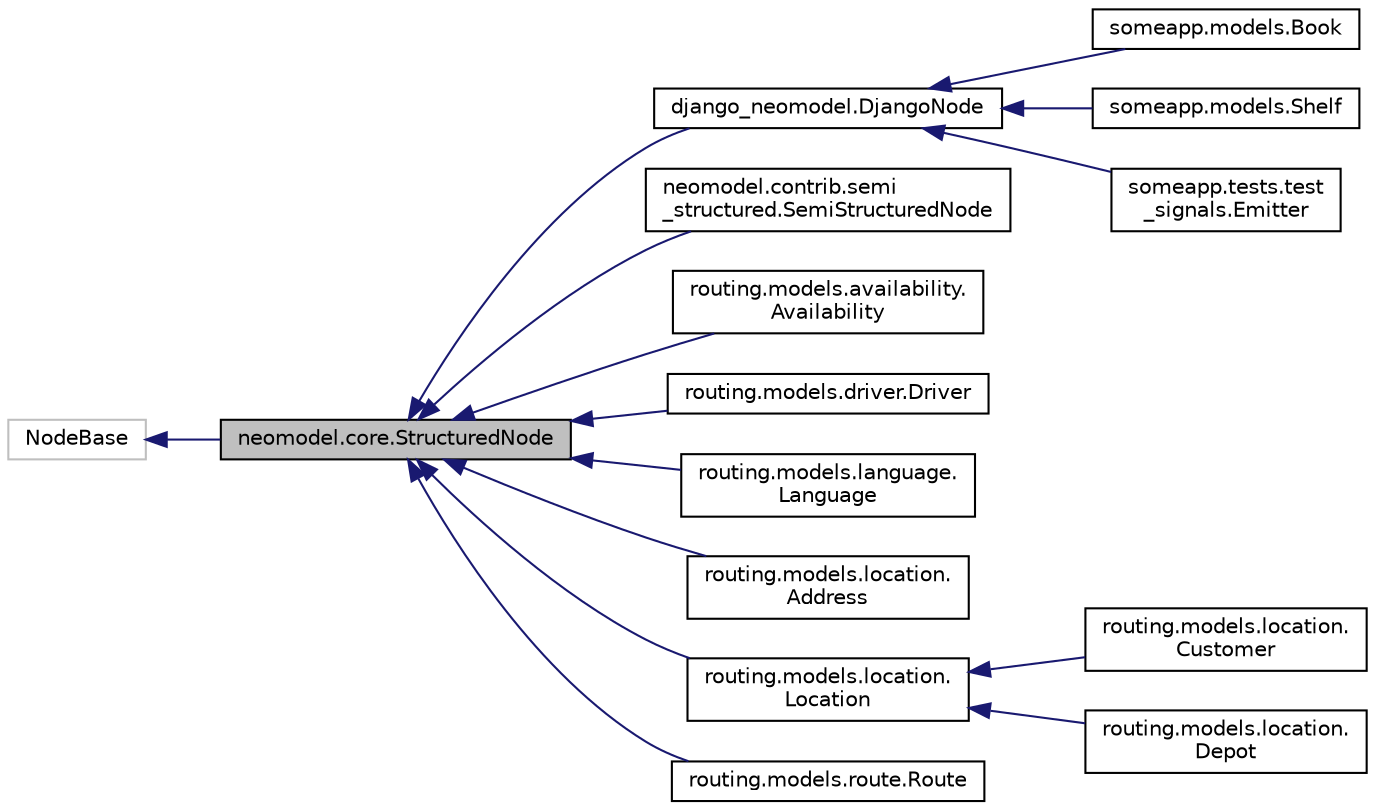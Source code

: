 digraph "neomodel.core.StructuredNode"
{
 // LATEX_PDF_SIZE
  edge [fontname="Helvetica",fontsize="10",labelfontname="Helvetica",labelfontsize="10"];
  node [fontname="Helvetica",fontsize="10",shape=record];
  rankdir="LR";
  Node1 [label="neomodel.core.StructuredNode",height=0.2,width=0.4,color="black", fillcolor="grey75", style="filled", fontcolor="black",tooltip=" "];
  Node2 -> Node1 [dir="back",color="midnightblue",fontsize="10",style="solid"];
  Node2 [label="NodeBase",height=0.2,width=0.4,color="grey75", fillcolor="white", style="filled",tooltip=" "];
  Node1 -> Node3 [dir="back",color="midnightblue",fontsize="10",style="solid"];
  Node3 [label="django_neomodel.DjangoNode",height=0.2,width=0.4,color="black", fillcolor="white", style="filled",URL="$classdjango__neomodel_1_1_django_node.html",tooltip=" "];
  Node3 -> Node4 [dir="back",color="midnightblue",fontsize="10",style="solid"];
  Node4 [label="someapp.models.Book",height=0.2,width=0.4,color="black", fillcolor="white", style="filled",URL="$classsomeapp_1_1models_1_1_book.html",tooltip=" "];
  Node3 -> Node5 [dir="back",color="midnightblue",fontsize="10",style="solid"];
  Node5 [label="someapp.models.Shelf",height=0.2,width=0.4,color="black", fillcolor="white", style="filled",URL="$classsomeapp_1_1models_1_1_shelf.html",tooltip=" "];
  Node3 -> Node6 [dir="back",color="midnightblue",fontsize="10",style="solid"];
  Node6 [label="someapp.tests.test\l_signals.Emitter",height=0.2,width=0.4,color="black", fillcolor="white", style="filled",URL="$classsomeapp_1_1tests_1_1test__signals_1_1_emitter.html",tooltip=" "];
  Node1 -> Node7 [dir="back",color="midnightblue",fontsize="10",style="solid"];
  Node7 [label="neomodel.contrib.semi\l_structured.SemiStructuredNode",height=0.2,width=0.4,color="black", fillcolor="white", style="filled",URL="$classneomodel_1_1contrib_1_1semi__structured_1_1_semi_structured_node.html",tooltip=" "];
  Node1 -> Node8 [dir="back",color="midnightblue",fontsize="10",style="solid"];
  Node8 [label="routing.models.availability.\lAvailability",height=0.2,width=0.4,color="black", fillcolor="white", style="filled",URL="$classrouting_1_1models_1_1availability_1_1_availability.html",tooltip=" "];
  Node1 -> Node9 [dir="back",color="midnightblue",fontsize="10",style="solid"];
  Node9 [label="routing.models.driver.Driver",height=0.2,width=0.4,color="black", fillcolor="white", style="filled",URL="$classrouting_1_1models_1_1driver_1_1_driver.html",tooltip=" "];
  Node1 -> Node10 [dir="back",color="midnightblue",fontsize="10",style="solid"];
  Node10 [label="routing.models.language.\lLanguage",height=0.2,width=0.4,color="black", fillcolor="white", style="filled",URL="$classrouting_1_1models_1_1language_1_1_language.html",tooltip=" "];
  Node1 -> Node11 [dir="back",color="midnightblue",fontsize="10",style="solid"];
  Node11 [label="routing.models.location.\lAddress",height=0.2,width=0.4,color="black", fillcolor="white", style="filled",URL="$classrouting_1_1models_1_1location_1_1_address.html",tooltip=" "];
  Node1 -> Node12 [dir="back",color="midnightblue",fontsize="10",style="solid"];
  Node12 [label="routing.models.location.\lLocation",height=0.2,width=0.4,color="black", fillcolor="white", style="filled",URL="$classrouting_1_1models_1_1location_1_1_location.html",tooltip=" "];
  Node12 -> Node13 [dir="back",color="midnightblue",fontsize="10",style="solid"];
  Node13 [label="routing.models.location.\lCustomer",height=0.2,width=0.4,color="black", fillcolor="white", style="filled",URL="$classrouting_1_1models_1_1location_1_1_customer.html",tooltip=" "];
  Node12 -> Node14 [dir="back",color="midnightblue",fontsize="10",style="solid"];
  Node14 [label="routing.models.location.\lDepot",height=0.2,width=0.4,color="black", fillcolor="white", style="filled",URL="$classrouting_1_1models_1_1location_1_1_depot.html",tooltip=" "];
  Node1 -> Node15 [dir="back",color="midnightblue",fontsize="10",style="solid"];
  Node15 [label="routing.models.route.Route",height=0.2,width=0.4,color="black", fillcolor="white", style="filled",URL="$classrouting_1_1models_1_1route_1_1_route.html",tooltip=" "];
}
